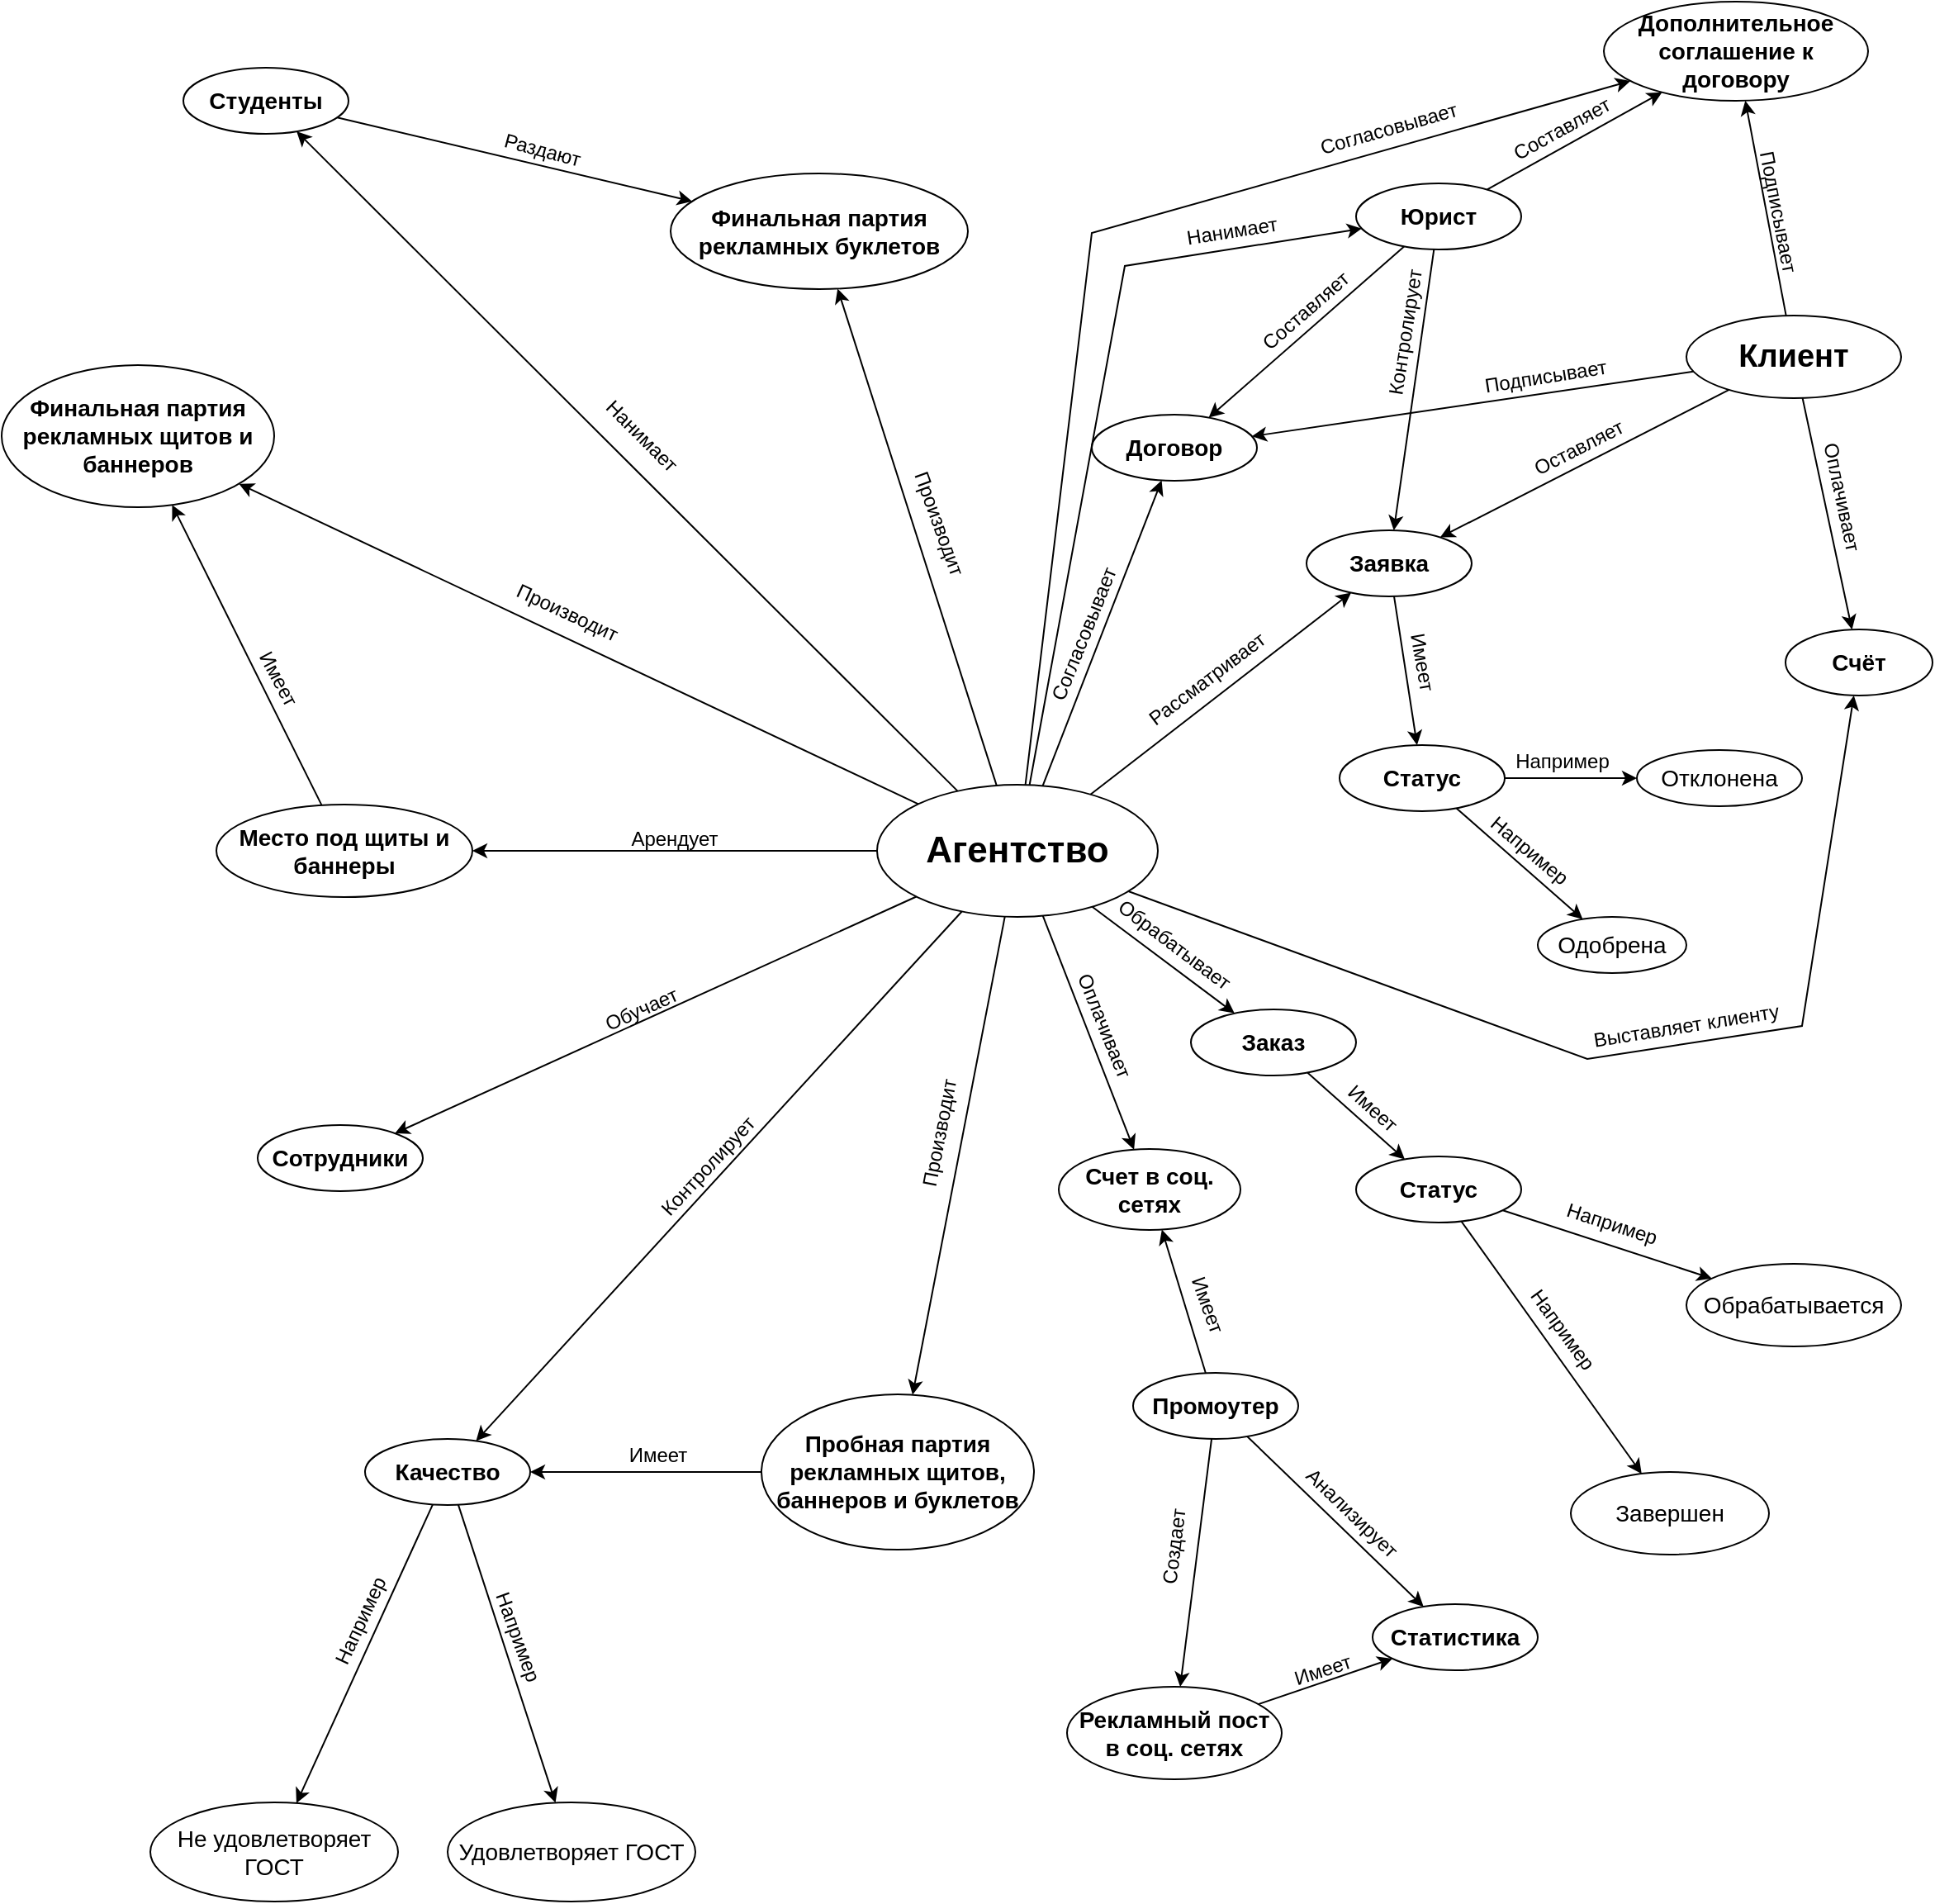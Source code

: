 <mxfile version="24.2.5" type="device">
  <diagram name="Page-1" id="GW7oA3nV-k5ilSyK7HA6">
    <mxGraphModel dx="1438" dy="746" grid="1" gridSize="10" guides="1" tooltips="1" connect="1" arrows="1" fold="1" page="1" pageScale="1" pageWidth="1169" pageHeight="1654" math="0" shadow="0">
      <root>
        <mxCell id="0" />
        <mxCell id="1" parent="0" />
        <mxCell id="Uzyk35j1nbnxZXCuV49e-1" value="&lt;font style=&quot;font-size: 19px;&quot;&gt;Клиент&lt;/font&gt;" style="ellipse;whiteSpace=wrap;html=1;fontStyle=1;fontSize=14;" parent="1" vertex="1">
          <mxGeometry x="1020" y="200" width="130" height="50" as="geometry" />
        </mxCell>
        <mxCell id="Uzyk35j1nbnxZXCuV49e-2" value="&lt;font style=&quot;font-size: 22px;&quot;&gt;Агентство&lt;/font&gt;" style="ellipse;whiteSpace=wrap;html=1;fontStyle=1;fontSize=14;" parent="1" vertex="1">
          <mxGeometry x="530" y="484" width="170" height="80" as="geometry" />
        </mxCell>
        <mxCell id="Uzyk35j1nbnxZXCuV49e-3" value="Юрист" style="ellipse;whiteSpace=wrap;html=1;fontStyle=1;fontSize=14;" parent="1" vertex="1">
          <mxGeometry x="820" y="120" width="100" height="40" as="geometry" />
        </mxCell>
        <mxCell id="Uzyk35j1nbnxZXCuV49e-4" value="Заявка" style="ellipse;whiteSpace=wrap;html=1;fontStyle=1;fontSize=14;" parent="1" vertex="1">
          <mxGeometry x="790" y="330" width="100" height="40" as="geometry" />
        </mxCell>
        <mxCell id="Uzyk35j1nbnxZXCuV49e-5" value="Договор" style="ellipse;whiteSpace=wrap;html=1;fontStyle=1;fontSize=14;" parent="1" vertex="1">
          <mxGeometry x="660" y="260" width="100" height="40" as="geometry" />
        </mxCell>
        <mxCell id="Uzyk35j1nbnxZXCuV49e-6" value="Заказ" style="ellipse;whiteSpace=wrap;html=1;fontStyle=1;fontSize=14;" parent="1" vertex="1">
          <mxGeometry x="720" y="620" width="100" height="40" as="geometry" />
        </mxCell>
        <mxCell id="Uzyk35j1nbnxZXCuV49e-7" value="&lt;font style=&quot;font-size: 14px;&quot;&gt;Рекламный пост&lt;br style=&quot;font-size: 14px;&quot;&gt;в соц. сетях&lt;/font&gt;" style="ellipse;whiteSpace=wrap;html=1;fontStyle=1;fontSize=14;" parent="1" vertex="1">
          <mxGeometry x="645" y="1030" width="130" height="56" as="geometry" />
        </mxCell>
        <mxCell id="Uzyk35j1nbnxZXCuV49e-8" value="&lt;font style=&quot;font-size: 14px;&quot;&gt;Пробная партия рекламных щитов, баннеров и буклетов&lt;/font&gt;" style="ellipse;whiteSpace=wrap;html=1;fontStyle=1;fontSize=14;" parent="1" vertex="1">
          <mxGeometry x="460" y="853" width="165" height="94" as="geometry" />
        </mxCell>
        <mxCell id="Uzyk35j1nbnxZXCuV49e-12" value="&lt;font style=&quot;font-size: 14px;&quot;&gt;Финальная партия рекламных щитов и баннеров&lt;/font&gt;" style="ellipse;whiteSpace=wrap;html=1;fontStyle=1;fontSize=14;" parent="1" vertex="1">
          <mxGeometry y="230" width="165" height="86" as="geometry" />
        </mxCell>
        <mxCell id="Uzyk35j1nbnxZXCuV49e-16" value="Место&amp;nbsp;&lt;span style=&quot;background-color: initial; font-size: 14px;&quot;&gt;под щиты и баннеры&lt;/span&gt;" style="ellipse;whiteSpace=wrap;html=1;fontStyle=1;fontSize=14;" parent="1" vertex="1">
          <mxGeometry x="130" y="496" width="155" height="56" as="geometry" />
        </mxCell>
        <mxCell id="Uzyk35j1nbnxZXCuV49e-18" value="Студенты" style="ellipse;whiteSpace=wrap;html=1;fontStyle=1;fontSize=14;" parent="1" vertex="1">
          <mxGeometry x="110" y="50" width="100" height="40" as="geometry" />
        </mxCell>
        <mxCell id="Uzyk35j1nbnxZXCuV49e-19" value="Дополнительное соглашение к договору" style="ellipse;whiteSpace=wrap;html=1;fontStyle=1;fontSize=14;" parent="1" vertex="1">
          <mxGeometry x="970" y="10" width="160" height="60" as="geometry" />
        </mxCell>
        <mxCell id="Uzyk35j1nbnxZXCuV49e-20" value="Статус" style="ellipse;whiteSpace=wrap;html=1;fontStyle=1;fontSize=14;" parent="1" vertex="1">
          <mxGeometry x="810" y="460" width="100" height="40" as="geometry" />
        </mxCell>
        <mxCell id="Uzyk35j1nbnxZXCuV49e-21" value="Качество" style="ellipse;whiteSpace=wrap;html=1;fontStyle=1;fontSize=14;" parent="1" vertex="1">
          <mxGeometry x="220" y="880" width="100" height="40" as="geometry" />
        </mxCell>
        <mxCell id="Uzyk35j1nbnxZXCuV49e-22" value="&lt;font style=&quot;font-size: 14px;&quot;&gt;Финальная партия рекламных буклетов&lt;/font&gt;" style="ellipse;whiteSpace=wrap;html=1;fontStyle=1;fontSize=14;" parent="1" vertex="1">
          <mxGeometry x="405" y="114" width="180" height="70" as="geometry" />
        </mxCell>
        <mxCell id="Uzyk35j1nbnxZXCuV49e-23" value="Промоутер" style="ellipse;whiteSpace=wrap;html=1;fontStyle=1;fontSize=14;" parent="1" vertex="1">
          <mxGeometry x="685" y="840" width="100" height="40" as="geometry" />
        </mxCell>
        <mxCell id="Uzyk35j1nbnxZXCuV49e-24" value="Счёт" style="ellipse;whiteSpace=wrap;html=1;fontStyle=1;fontSize=14;" parent="1" vertex="1">
          <mxGeometry x="1080" y="390" width="89" height="40" as="geometry" />
        </mxCell>
        <mxCell id="Uzyk35j1nbnxZXCuV49e-28" value="" style="endArrow=classic;html=1;rounded=0;fontStyle=1;fontSize=14;" parent="1" source="Uzyk35j1nbnxZXCuV49e-2" target="Uzyk35j1nbnxZXCuV49e-4" edge="1">
          <mxGeometry width="50" height="50" relative="1" as="geometry">
            <mxPoint x="630" y="514" as="sourcePoint" />
            <mxPoint x="680" y="464" as="targetPoint" />
          </mxGeometry>
        </mxCell>
        <mxCell id="Uzyk35j1nbnxZXCuV49e-29" value="" style="endArrow=classic;html=1;rounded=0;fontStyle=1;fontSize=14;" parent="1" source="Uzyk35j1nbnxZXCuV49e-1" target="Uzyk35j1nbnxZXCuV49e-4" edge="1">
          <mxGeometry width="50" height="50" relative="1" as="geometry">
            <mxPoint x="390" y="248" as="sourcePoint" />
            <mxPoint x="481" y="309" as="targetPoint" />
          </mxGeometry>
        </mxCell>
        <mxCell id="Uzyk35j1nbnxZXCuV49e-30" value="" style="endArrow=classic;html=1;rounded=0;fontStyle=1;fontSize=14;" parent="1" source="Uzyk35j1nbnxZXCuV49e-23" target="Uzyk35j1nbnxZXCuV49e-79" edge="1">
          <mxGeometry width="50" height="50" relative="1" as="geometry">
            <mxPoint x="-280" y="834" as="sourcePoint" />
            <mxPoint x="-420" y="878" as="targetPoint" />
          </mxGeometry>
        </mxCell>
        <mxCell id="Uzyk35j1nbnxZXCuV49e-31" value="" style="endArrow=classic;html=1;rounded=0;fontStyle=1;fontSize=14;" parent="1" source="Uzyk35j1nbnxZXCuV49e-2" target="Uzyk35j1nbnxZXCuV49e-79" edge="1">
          <mxGeometry width="50" height="50" relative="1" as="geometry">
            <mxPoint x="-270" y="844" as="sourcePoint" />
            <mxPoint x="-410" y="888" as="targetPoint" />
          </mxGeometry>
        </mxCell>
        <mxCell id="Uzyk35j1nbnxZXCuV49e-32" value="" style="endArrow=classic;html=1;rounded=0;fontStyle=1;fontSize=14;" parent="1" source="Uzyk35j1nbnxZXCuV49e-2" target="Uzyk35j1nbnxZXCuV49e-8" edge="1">
          <mxGeometry width="50" height="50" relative="1" as="geometry">
            <mxPoint x="-10" y="244" as="sourcePoint" />
            <mxPoint x="-150" y="288" as="targetPoint" />
          </mxGeometry>
        </mxCell>
        <mxCell id="Uzyk35j1nbnxZXCuV49e-33" value="" style="endArrow=classic;html=1;rounded=0;fontStyle=1;fontSize=14;" parent="1" source="Uzyk35j1nbnxZXCuV49e-23" target="Uzyk35j1nbnxZXCuV49e-57" edge="1">
          <mxGeometry width="50" height="50" relative="1" as="geometry">
            <mxPoint x="245" y="410" as="sourcePoint" />
            <mxPoint x="105" y="454" as="targetPoint" />
          </mxGeometry>
        </mxCell>
        <mxCell id="Uzyk35j1nbnxZXCuV49e-34" value="" style="endArrow=classic;html=1;rounded=0;fontStyle=1;fontSize=14;" parent="1" source="Uzyk35j1nbnxZXCuV49e-7" target="Uzyk35j1nbnxZXCuV49e-57" edge="1">
          <mxGeometry width="50" height="50" relative="1" as="geometry">
            <mxPoint x="255" y="420" as="sourcePoint" />
            <mxPoint x="115" y="464" as="targetPoint" />
          </mxGeometry>
        </mxCell>
        <mxCell id="Uzyk35j1nbnxZXCuV49e-35" value="" style="endArrow=classic;html=1;rounded=0;fontStyle=1;fontSize=14;" parent="1" source="Uzyk35j1nbnxZXCuV49e-23" target="Uzyk35j1nbnxZXCuV49e-7" edge="1">
          <mxGeometry width="50" height="50" relative="1" as="geometry">
            <mxPoint x="265" y="430" as="sourcePoint" />
            <mxPoint x="125" y="474" as="targetPoint" />
          </mxGeometry>
        </mxCell>
        <mxCell id="Uzyk35j1nbnxZXCuV49e-36" value="" style="endArrow=classic;html=1;rounded=0;fontStyle=1;fontSize=14;" parent="1" source="Uzyk35j1nbnxZXCuV49e-3" target="Uzyk35j1nbnxZXCuV49e-19" edge="1">
          <mxGeometry width="50" height="50" relative="1" as="geometry">
            <mxPoint x="30" y="14" as="sourcePoint" />
            <mxPoint x="-110" y="58" as="targetPoint" />
          </mxGeometry>
        </mxCell>
        <mxCell id="Uzyk35j1nbnxZXCuV49e-37" value="" style="endArrow=classic;html=1;rounded=0;fontStyle=1;fontSize=14;" parent="1" source="Uzyk35j1nbnxZXCuV49e-2" target="Uzyk35j1nbnxZXCuV49e-6" edge="1">
          <mxGeometry width="50" height="50" relative="1" as="geometry">
            <mxPoint x="870" y="224" as="sourcePoint" />
            <mxPoint x="740" y="258" as="targetPoint" />
          </mxGeometry>
        </mxCell>
        <mxCell id="Uzyk35j1nbnxZXCuV49e-38" value="" style="endArrow=classic;html=1;rounded=0;fontStyle=1;fontSize=14;" parent="1" source="Uzyk35j1nbnxZXCuV49e-4" target="Uzyk35j1nbnxZXCuV49e-20" edge="1">
          <mxGeometry width="50" height="50" relative="1" as="geometry">
            <mxPoint x="800" y="24" as="sourcePoint" />
            <mxPoint x="660" y="68" as="targetPoint" />
          </mxGeometry>
        </mxCell>
        <mxCell id="Uzyk35j1nbnxZXCuV49e-39" value="" style="endArrow=classic;html=1;rounded=0;fontStyle=1;fontSize=14;" parent="1" source="Uzyk35j1nbnxZXCuV49e-2" target="Uzyk35j1nbnxZXCuV49e-5" edge="1">
          <mxGeometry width="50" height="50" relative="1" as="geometry">
            <mxPoint x="350" y="274" as="sourcePoint" />
            <mxPoint x="760" y="278" as="targetPoint" />
          </mxGeometry>
        </mxCell>
        <mxCell id="Uzyk35j1nbnxZXCuV49e-40" value="" style="endArrow=classic;html=1;rounded=0;fontStyle=1;fontSize=14;" parent="1" source="Uzyk35j1nbnxZXCuV49e-3" target="Uzyk35j1nbnxZXCuV49e-5" edge="1">
          <mxGeometry width="50" height="50" relative="1" as="geometry">
            <mxPoint x="820" y="44" as="sourcePoint" />
            <mxPoint x="680" y="88" as="targetPoint" />
          </mxGeometry>
        </mxCell>
        <mxCell id="Uzyk35j1nbnxZXCuV49e-41" value="" style="endArrow=classic;html=1;rounded=0;fontStyle=1;fontSize=14;" parent="1" source="Uzyk35j1nbnxZXCuV49e-3" target="Uzyk35j1nbnxZXCuV49e-4" edge="1">
          <mxGeometry width="50" height="50" relative="1" as="geometry">
            <mxPoint x="830" y="54" as="sourcePoint" />
            <mxPoint x="690" y="98" as="targetPoint" />
          </mxGeometry>
        </mxCell>
        <mxCell id="Uzyk35j1nbnxZXCuV49e-57" value="Статистика" style="ellipse;whiteSpace=wrap;html=1;fontStyle=1;fontSize=14;" parent="1" vertex="1">
          <mxGeometry x="830" y="980" width="100" height="40" as="geometry" />
        </mxCell>
        <mxCell id="Uzyk35j1nbnxZXCuV49e-70" value="" style="endArrow=classic;html=1;rounded=0;fontStyle=1;fontSize=14;" parent="1" source="Uzyk35j1nbnxZXCuV49e-2" target="Uzyk35j1nbnxZXCuV49e-88" edge="1">
          <mxGeometry width="50" height="50" relative="1" as="geometry">
            <mxPoint y="254" as="sourcePoint" />
            <mxPoint x="480" y="170" as="targetPoint" />
          </mxGeometry>
        </mxCell>
        <mxCell id="Uzyk35j1nbnxZXCuV49e-71" value="" style="endArrow=classic;html=1;rounded=0;fontStyle=1;fontSize=14;" parent="1" source="Uzyk35j1nbnxZXCuV49e-8" target="Uzyk35j1nbnxZXCuV49e-21" edge="1">
          <mxGeometry width="50" height="50" relative="1" as="geometry">
            <mxPoint x="77.5" y="2141" as="sourcePoint" />
            <mxPoint x="-62.5" y="2185" as="targetPoint" />
          </mxGeometry>
        </mxCell>
        <mxCell id="Uzyk35j1nbnxZXCuV49e-73" value="" style="endArrow=classic;html=1;rounded=0;fontStyle=1;fontSize=14;" parent="1" source="Uzyk35j1nbnxZXCuV49e-1" target="Uzyk35j1nbnxZXCuV49e-19" edge="1">
          <mxGeometry width="50" height="50" relative="1" as="geometry">
            <mxPoint x="30" y="284" as="sourcePoint" />
            <mxPoint x="520" y="204" as="targetPoint" />
          </mxGeometry>
        </mxCell>
        <mxCell id="Uzyk35j1nbnxZXCuV49e-79" value="Счет в соц. сетях" style="ellipse;whiteSpace=wrap;html=1;fontStyle=1;fontSize=14;" parent="1" vertex="1">
          <mxGeometry x="640" y="704.5" width="110" height="49" as="geometry" />
        </mxCell>
        <mxCell id="Uzyk35j1nbnxZXCuV49e-81" value="" style="endArrow=classic;html=1;rounded=0;fontStyle=1;fontSize=14;" parent="1" source="Uzyk35j1nbnxZXCuV49e-18" target="Uzyk35j1nbnxZXCuV49e-22" edge="1">
          <mxGeometry width="50" height="50" relative="1" as="geometry">
            <mxPoint x="-80" y="-210" as="sourcePoint" />
            <mxPoint x="-220" y="-166" as="targetPoint" />
          </mxGeometry>
        </mxCell>
        <mxCell id="Uzyk35j1nbnxZXCuV49e-82" value="" style="endArrow=classic;html=1;rounded=0;fontStyle=1;fontSize=14;" parent="1" source="Uzyk35j1nbnxZXCuV49e-2" target="Uzyk35j1nbnxZXCuV49e-18" edge="1">
          <mxGeometry width="50" height="50" relative="1" as="geometry">
            <mxPoint x="20" y="274" as="sourcePoint" />
            <mxPoint x="-120" y="318" as="targetPoint" />
          </mxGeometry>
        </mxCell>
        <mxCell id="Uzyk35j1nbnxZXCuV49e-83" value="" style="endArrow=classic;html=1;rounded=0;fontStyle=1;fontSize=14;" parent="1" source="Uzyk35j1nbnxZXCuV49e-16" target="Uzyk35j1nbnxZXCuV49e-12" edge="1">
          <mxGeometry width="50" height="50" relative="1" as="geometry">
            <mxPoint x="40" y="354" as="sourcePoint" />
            <mxPoint x="-100" y="398" as="targetPoint" />
          </mxGeometry>
        </mxCell>
        <mxCell id="Uzyk35j1nbnxZXCuV49e-84" value="" style="endArrow=classic;html=1;rounded=0;fontStyle=1;fontSize=14;" parent="1" source="Uzyk35j1nbnxZXCuV49e-2" target="Uzyk35j1nbnxZXCuV49e-16" edge="1">
          <mxGeometry width="50" height="50" relative="1" as="geometry">
            <mxPoint x="40" y="294" as="sourcePoint" />
            <mxPoint x="-100" y="338" as="targetPoint" />
          </mxGeometry>
        </mxCell>
        <mxCell id="Uzyk35j1nbnxZXCuV49e-85" value="" style="endArrow=classic;html=1;rounded=0;fontStyle=1;fontSize=14;" parent="1" source="Uzyk35j1nbnxZXCuV49e-2" target="Uzyk35j1nbnxZXCuV49e-22" edge="1">
          <mxGeometry width="50" height="50" relative="1" as="geometry">
            <mxPoint x="50" y="304" as="sourcePoint" />
            <mxPoint x="-90" y="348" as="targetPoint" />
          </mxGeometry>
        </mxCell>
        <mxCell id="Uzyk35j1nbnxZXCuV49e-86" value="" style="endArrow=classic;html=1;rounded=0;fontStyle=1;fontSize=14;" parent="1" source="Uzyk35j1nbnxZXCuV49e-2" target="Uzyk35j1nbnxZXCuV49e-12" edge="1">
          <mxGeometry width="50" height="50" relative="1" as="geometry">
            <mxPoint x="60" y="314" as="sourcePoint" />
            <mxPoint x="-80" y="358" as="targetPoint" />
          </mxGeometry>
        </mxCell>
        <mxCell id="Uzyk35j1nbnxZXCuV49e-88" value="Сотрудники" style="ellipse;whiteSpace=wrap;html=1;fontStyle=1;fontSize=14;" parent="1" vertex="1">
          <mxGeometry x="155" y="690" width="100" height="40" as="geometry" />
        </mxCell>
        <mxCell id="Uzyk35j1nbnxZXCuV49e-89" value="" style="endArrow=classic;html=1;rounded=0;fontStyle=1;fontSize=14;" parent="1" source="Uzyk35j1nbnxZXCuV49e-2" target="Uzyk35j1nbnxZXCuV49e-21" edge="1">
          <mxGeometry width="50" height="50" relative="1" as="geometry">
            <mxPoint x="2" y="38.5" as="sourcePoint" />
            <mxPoint x="-90" y="61.5" as="targetPoint" />
          </mxGeometry>
        </mxCell>
        <mxCell id="Uzyk35j1nbnxZXCuV49e-91" value="" style="endArrow=classic;html=1;rounded=0;fontStyle=1;fontSize=14;" parent="1" source="Uzyk35j1nbnxZXCuV49e-99" target="Uzyk35j1nbnxZXCuV49e-97" edge="1">
          <mxGeometry width="50" height="50" relative="1" as="geometry">
            <mxPoint x="219.46" y="-29.69" as="sourcePoint" />
            <mxPoint x="127.46" y="-6.69" as="targetPoint" />
          </mxGeometry>
        </mxCell>
        <mxCell id="Uzyk35j1nbnxZXCuV49e-92" value="" style="endArrow=classic;html=1;rounded=0;fontStyle=1;fontSize=14;" parent="1" source="Uzyk35j1nbnxZXCuV49e-2" target="Uzyk35j1nbnxZXCuV49e-24" edge="1">
          <mxGeometry width="50" height="50" relative="1" as="geometry">
            <mxPoint x="237" y="-83" as="sourcePoint" />
            <mxPoint x="145" y="-60" as="targetPoint" />
            <Array as="points">
              <mxPoint x="960" y="650" />
              <mxPoint x="1090" y="630" />
            </Array>
          </mxGeometry>
        </mxCell>
        <mxCell id="Uzyk35j1nbnxZXCuV49e-93" value="" style="endArrow=classic;html=1;rounded=0;fontStyle=1;fontSize=14;" parent="1" source="Uzyk35j1nbnxZXCuV49e-1" target="Uzyk35j1nbnxZXCuV49e-24" edge="1">
          <mxGeometry width="50" height="50" relative="1" as="geometry">
            <mxPoint x="247" y="-73" as="sourcePoint" />
            <mxPoint x="155" y="-50" as="targetPoint" />
          </mxGeometry>
        </mxCell>
        <mxCell id="Uzyk35j1nbnxZXCuV49e-96" value="&lt;span style=&quot;font-weight: 400;&quot;&gt;Обрабатывается&lt;/span&gt;" style="ellipse;whiteSpace=wrap;html=1;fontStyle=1;fontSize=14;" parent="1" vertex="1">
          <mxGeometry x="1020" y="774" width="130" height="50" as="geometry" />
        </mxCell>
        <mxCell id="Uzyk35j1nbnxZXCuV49e-97" value="&lt;span style=&quot;font-weight: 400;&quot;&gt;Завершен&lt;/span&gt;" style="ellipse;whiteSpace=wrap;html=1;fontStyle=1;fontSize=14;" parent="1" vertex="1">
          <mxGeometry x="950" y="900" width="120" height="50" as="geometry" />
        </mxCell>
        <mxCell id="Uzyk35j1nbnxZXCuV49e-99" value="Статус" style="ellipse;whiteSpace=wrap;html=1;fontStyle=1;fontSize=14;" parent="1" vertex="1">
          <mxGeometry x="820" y="709" width="100" height="40" as="geometry" />
        </mxCell>
        <mxCell id="Uzyk35j1nbnxZXCuV49e-101" value="" style="endArrow=classic;html=1;rounded=0;fontStyle=1;fontSize=14;" parent="1" source="Uzyk35j1nbnxZXCuV49e-6" target="Uzyk35j1nbnxZXCuV49e-99" edge="1">
          <mxGeometry width="50" height="50" relative="1" as="geometry">
            <mxPoint x="800.002" y="700.002" as="sourcePoint" />
            <mxPoint x="172.46" y="46.31" as="targetPoint" />
          </mxGeometry>
        </mxCell>
        <mxCell id="Uzyk35j1nbnxZXCuV49e-102" value="" style="endArrow=classic;html=1;rounded=0;fontStyle=1;fontSize=14;" parent="1" source="Uzyk35j1nbnxZXCuV49e-99" target="Uzyk35j1nbnxZXCuV49e-96" edge="1">
          <mxGeometry width="50" height="50" relative="1" as="geometry">
            <mxPoint x="229.46" y="-19.69" as="sourcePoint" />
            <mxPoint x="137.46" y="3.31" as="targetPoint" />
          </mxGeometry>
        </mxCell>
        <mxCell id="Uzyk35j1nbnxZXCuV49e-103" value="&lt;span style=&quot;font-weight: 400;&quot;&gt;Удовлетворяет ГОСТ&lt;/span&gt;" style="ellipse;whiteSpace=wrap;html=1;fontStyle=1;fontSize=14;" parent="1" vertex="1">
          <mxGeometry x="270" y="1100" width="150" height="60" as="geometry" />
        </mxCell>
        <mxCell id="Uzyk35j1nbnxZXCuV49e-104" value="&lt;span style=&quot;font-weight: 400;&quot;&gt;Не удовлетворяет ГОСТ&lt;/span&gt;" style="ellipse;whiteSpace=wrap;html=1;fontStyle=1;fontSize=14;" parent="1" vertex="1">
          <mxGeometry x="90" y="1100" width="150" height="60" as="geometry" />
        </mxCell>
        <mxCell id="Uzyk35j1nbnxZXCuV49e-109" value="" style="endArrow=classic;html=1;rounded=0;fontStyle=1;fontSize=14;" parent="1" source="Uzyk35j1nbnxZXCuV49e-1" target="Uzyk35j1nbnxZXCuV49e-5" edge="1">
          <mxGeometry width="50" height="50" relative="1" as="geometry">
            <mxPoint x="275" y="-230" as="sourcePoint" />
            <mxPoint x="80" y="-180" as="targetPoint" />
          </mxGeometry>
        </mxCell>
        <mxCell id="Uzyk35j1nbnxZXCuV49e-110" value="" style="endArrow=classic;html=1;rounded=0;fontStyle=1;fontSize=14;" parent="1" source="Uzyk35j1nbnxZXCuV49e-2" target="Uzyk35j1nbnxZXCuV49e-19" edge="1">
          <mxGeometry width="50" height="50" relative="1" as="geometry">
            <mxPoint x="285" y="-220" as="sourcePoint" />
            <mxPoint x="90" y="-170" as="targetPoint" />
            <Array as="points">
              <mxPoint x="660" y="150" />
            </Array>
          </mxGeometry>
        </mxCell>
        <mxCell id="Uzyk35j1nbnxZXCuV49e-111" value="" style="endArrow=classic;html=1;rounded=0;fontStyle=1;fontSize=14;" parent="1" source="Uzyk35j1nbnxZXCuV49e-20" target="Uzyk35j1nbnxZXCuV49e-115" edge="1">
          <mxGeometry width="50" height="50" relative="1" as="geometry">
            <mxPoint x="295" y="-210" as="sourcePoint" />
            <mxPoint x="100" y="-160" as="targetPoint" />
          </mxGeometry>
        </mxCell>
        <mxCell id="Uzyk35j1nbnxZXCuV49e-112" value="" style="endArrow=classic;html=1;rounded=0;fontStyle=1;fontSize=14;" parent="1" source="Uzyk35j1nbnxZXCuV49e-20" target="Uzyk35j1nbnxZXCuV49e-116" edge="1">
          <mxGeometry width="50" height="50" relative="1" as="geometry">
            <mxPoint x="305" y="-200" as="sourcePoint" />
            <mxPoint x="110" y="-150" as="targetPoint" />
          </mxGeometry>
        </mxCell>
        <mxCell id="Uzyk35j1nbnxZXCuV49e-113" value="" style="endArrow=classic;html=1;rounded=0;fontStyle=1;fontSize=14;" parent="1" source="Uzyk35j1nbnxZXCuV49e-21" target="Uzyk35j1nbnxZXCuV49e-103" edge="1">
          <mxGeometry width="50" height="50" relative="1" as="geometry">
            <mxPoint x="422.5" y="1090" as="sourcePoint" />
            <mxPoint x="227.5" y="1140" as="targetPoint" />
          </mxGeometry>
        </mxCell>
        <mxCell id="Uzyk35j1nbnxZXCuV49e-114" value="" style="endArrow=classic;html=1;rounded=0;fontStyle=1;fontSize=14;" parent="1" source="Uzyk35j1nbnxZXCuV49e-21" target="Uzyk35j1nbnxZXCuV49e-104" edge="1">
          <mxGeometry width="50" height="50" relative="1" as="geometry">
            <mxPoint x="432.5" y="1100" as="sourcePoint" />
            <mxPoint x="237.5" y="1150" as="targetPoint" />
          </mxGeometry>
        </mxCell>
        <mxCell id="Uzyk35j1nbnxZXCuV49e-115" value="&lt;span style=&quot;font-weight: 400;&quot;&gt;Отклонена&lt;/span&gt;" style="ellipse;whiteSpace=wrap;html=1;fontStyle=1;fontSize=14;" parent="1" vertex="1">
          <mxGeometry x="990" y="463" width="100" height="34" as="geometry" />
        </mxCell>
        <mxCell id="Uzyk35j1nbnxZXCuV49e-116" value="&lt;span style=&quot;font-weight: 400;&quot;&gt;Одобрена&lt;/span&gt;" style="ellipse;whiteSpace=wrap;html=1;fontStyle=1;fontSize=14;" parent="1" vertex="1">
          <mxGeometry x="930" y="564" width="90" height="34" as="geometry" />
        </mxCell>
        <mxCell id="pxbbBDP-Z8C4rLrSb89k-2" value="Производит" style="text;html=1;align=center;verticalAlign=middle;whiteSpace=wrap;rounded=0;rotation=70;" parent="1" vertex="1">
          <mxGeometry x="510" y="316" width="115" height="20" as="geometry" />
        </mxCell>
        <mxCell id="pxbbBDP-Z8C4rLrSb89k-3" value="Производит" style="text;html=1;align=center;verticalAlign=middle;whiteSpace=wrap;rounded=0;rotation=25;" parent="1" vertex="1">
          <mxGeometry x="285" y="370" width="115" height="20" as="geometry" />
        </mxCell>
        <mxCell id="pxbbBDP-Z8C4rLrSb89k-4" value="Нанимает" style="text;html=1;align=center;verticalAlign=middle;whiteSpace=wrap;rounded=0;rotation=45;" parent="1" vertex="1">
          <mxGeometry x="330" y="263" width="115" height="20" as="geometry" />
        </mxCell>
        <mxCell id="pxbbBDP-Z8C4rLrSb89k-5" value="Раздают" style="text;html=1;align=center;verticalAlign=middle;whiteSpace=wrap;rounded=0;rotation=15;" parent="1" vertex="1">
          <mxGeometry x="270" y="90" width="115" height="20" as="geometry" />
        </mxCell>
        <mxCell id="pxbbBDP-Z8C4rLrSb89k-7" value="Имеет" style="text;html=1;align=center;verticalAlign=middle;whiteSpace=wrap;rounded=0;rotation=62;" parent="1" vertex="1">
          <mxGeometry x="110" y="410" width="115" height="20" as="geometry" />
        </mxCell>
        <mxCell id="SRP_0RoNrgJV5vV0qsMc-1" value="Арендует" style="text;html=1;align=center;verticalAlign=middle;whiteSpace=wrap;rounded=0;rotation=0;" parent="1" vertex="1">
          <mxGeometry x="350" y="507" width="115" height="20" as="geometry" />
        </mxCell>
        <mxCell id="SRP_0RoNrgJV5vV0qsMc-2" value="Обучает" style="text;html=1;align=center;verticalAlign=middle;whiteSpace=wrap;rounded=0;rotation=-24;" parent="1" vertex="1">
          <mxGeometry x="330" y="610" width="115" height="20" as="geometry" />
        </mxCell>
        <mxCell id="SRP_0RoNrgJV5vV0qsMc-3" value="Контролирует" style="text;html=1;align=center;verticalAlign=middle;whiteSpace=wrap;rounded=0;rotation=-47;" parent="1" vertex="1">
          <mxGeometry x="370" y="704.5" width="115" height="20" as="geometry" />
        </mxCell>
        <mxCell id="SRP_0RoNrgJV5vV0qsMc-4" value="Например" style="text;html=1;align=center;verticalAlign=middle;whiteSpace=wrap;rounded=0;rotation=-65;" parent="1" vertex="1">
          <mxGeometry x="160" y="980" width="115" height="20" as="geometry" />
        </mxCell>
        <mxCell id="SRP_0RoNrgJV5vV0qsMc-5" value="Например" style="text;html=1;align=center;verticalAlign=middle;whiteSpace=wrap;rounded=0;rotation=70;" parent="1" vertex="1">
          <mxGeometry x="255" y="990" width="115" height="20" as="geometry" />
        </mxCell>
        <mxCell id="SRP_0RoNrgJV5vV0qsMc-6" value="Имеет" style="text;html=1;align=center;verticalAlign=middle;whiteSpace=wrap;rounded=0;rotation=0;" parent="1" vertex="1">
          <mxGeometry x="340" y="880" width="115" height="20" as="geometry" />
        </mxCell>
        <mxCell id="SRP_0RoNrgJV5vV0qsMc-7" value="Производит" style="text;html=1;align=center;verticalAlign=middle;whiteSpace=wrap;rounded=0;rotation=-79;" parent="1" vertex="1">
          <mxGeometry x="510" y="684.5" width="115" height="20" as="geometry" />
        </mxCell>
        <mxCell id="SRP_0RoNrgJV5vV0qsMc-9" value="Оплачивает" style="text;html=1;align=center;verticalAlign=middle;whiteSpace=wrap;rounded=0;rotation=68;" parent="1" vertex="1">
          <mxGeometry x="610" y="620" width="115" height="20" as="geometry" />
        </mxCell>
        <mxCell id="SRP_0RoNrgJV5vV0qsMc-10" value="Имеет" style="text;html=1;align=center;verticalAlign=middle;whiteSpace=wrap;rounded=0;rotation=70;" parent="1" vertex="1">
          <mxGeometry x="700" y="789" width="60" height="20" as="geometry" />
        </mxCell>
        <mxCell id="SRP_0RoNrgJV5vV0qsMc-11" value="Анализирует" style="text;html=1;align=center;verticalAlign=middle;whiteSpace=wrap;rounded=0;rotation=44;" parent="1" vertex="1">
          <mxGeometry x="770" y="915" width="95" height="20" as="geometry" />
        </mxCell>
        <mxCell id="SRP_0RoNrgJV5vV0qsMc-12" value="Имеет" style="text;html=1;align=center;verticalAlign=middle;whiteSpace=wrap;rounded=0;rotation=-18;" parent="1" vertex="1">
          <mxGeometry x="770" y="1010" width="60" height="20" as="geometry" />
        </mxCell>
        <mxCell id="SRP_0RoNrgJV5vV0qsMc-13" value="Создает" style="text;html=1;align=center;verticalAlign=middle;whiteSpace=wrap;rounded=0;rotation=-83;" parent="1" vertex="1">
          <mxGeometry x="670" y="935" width="80" height="20" as="geometry" />
        </mxCell>
        <mxCell id="SRP_0RoNrgJV5vV0qsMc-15" value="Например" style="text;html=1;align=center;verticalAlign=middle;whiteSpace=wrap;rounded=0;rotation=0;" parent="1" vertex="1">
          <mxGeometry x="910" y="460" width="70" height="20" as="geometry" />
        </mxCell>
        <mxCell id="SRP_0RoNrgJV5vV0qsMc-16" value="Например" style="text;html=1;align=center;verticalAlign=middle;whiteSpace=wrap;rounded=0;rotation=40;" parent="1" vertex="1">
          <mxGeometry x="890" y="514" width="70" height="20" as="geometry" />
        </mxCell>
        <mxCell id="SRP_0RoNrgJV5vV0qsMc-17" value="Имеет" style="text;html=1;align=center;verticalAlign=middle;whiteSpace=wrap;rounded=0;rotation=80;" parent="1" vertex="1">
          <mxGeometry x="830" y="400" width="60" height="20" as="geometry" />
        </mxCell>
        <mxCell id="SRP_0RoNrgJV5vV0qsMc-18" value="Обрабатывает" style="text;html=1;align=center;verticalAlign=middle;whiteSpace=wrap;rounded=0;rotation=37;" parent="1" vertex="1">
          <mxGeometry x="670" y="571" width="80" height="20" as="geometry" />
        </mxCell>
        <mxCell id="SRP_0RoNrgJV5vV0qsMc-20" value="Имеет" style="text;html=1;align=center;verticalAlign=middle;whiteSpace=wrap;rounded=0;rotation=42;" parent="1" vertex="1">
          <mxGeometry x="810" y="670" width="40" height="20" as="geometry" />
        </mxCell>
        <mxCell id="SRP_0RoNrgJV5vV0qsMc-21" value="Например" style="text;html=1;align=center;verticalAlign=middle;whiteSpace=wrap;rounded=0;rotation=54;" parent="1" vertex="1">
          <mxGeometry x="910" y="804" width="70" height="20" as="geometry" />
        </mxCell>
        <mxCell id="SRP_0RoNrgJV5vV0qsMc-22" value="Например" style="text;html=1;align=center;verticalAlign=middle;whiteSpace=wrap;rounded=0;rotation=18;" parent="1" vertex="1">
          <mxGeometry x="940" y="740" width="70" height="20" as="geometry" />
        </mxCell>
        <mxCell id="SRP_0RoNrgJV5vV0qsMc-23" value="Рассматривает" style="text;html=1;align=center;verticalAlign=middle;whiteSpace=wrap;rounded=0;rotation=-37;" parent="1" vertex="1">
          <mxGeometry x="680" y="410" width="100" height="20" as="geometry" />
        </mxCell>
        <mxCell id="SRP_0RoNrgJV5vV0qsMc-24" value="Выставляет клиенту" style="text;html=1;align=center;verticalAlign=middle;whiteSpace=wrap;rounded=0;rotation=-9;" parent="1" vertex="1">
          <mxGeometry x="960" y="620" width="120" height="20" as="geometry" />
        </mxCell>
        <mxCell id="SRP_0RoNrgJV5vV0qsMc-25" value="Оплачивает" style="text;html=1;align=center;verticalAlign=middle;whiteSpace=wrap;rounded=0;rotation=78;" parent="1" vertex="1">
          <mxGeometry x="1059" y="300" width="110" height="20" as="geometry" />
        </mxCell>
        <mxCell id="SRP_0RoNrgJV5vV0qsMc-26" value="Оставляет" style="text;html=1;align=center;verticalAlign=middle;whiteSpace=wrap;rounded=0;rotation=-27;" parent="1" vertex="1">
          <mxGeometry x="920" y="270" width="70" height="20" as="geometry" />
        </mxCell>
        <mxCell id="SRP_0RoNrgJV5vV0qsMc-27" value="Контролирует" style="text;html=1;align=center;verticalAlign=middle;whiteSpace=wrap;rounded=0;rotation=-81;" parent="1" vertex="1">
          <mxGeometry x="810" y="200.0" width="80" height="20" as="geometry" />
        </mxCell>
        <mxCell id="SRP_0RoNrgJV5vV0qsMc-28" value="Составляет" style="text;html=1;align=center;verticalAlign=middle;whiteSpace=wrap;rounded=0;rotation=-41;" parent="1" vertex="1">
          <mxGeometry x="750" y="190.0" width="80" height="14.95" as="geometry" />
        </mxCell>
        <mxCell id="SRP_0RoNrgJV5vV0qsMc-29" value="Составляет" style="text;html=1;align=center;verticalAlign=middle;whiteSpace=wrap;rounded=0;rotation=-29;" parent="1" vertex="1">
          <mxGeometry x="905" y="80.0" width="80" height="14.95" as="geometry" />
        </mxCell>
        <mxCell id="SRP_0RoNrgJV5vV0qsMc-31" value="Согласовывает" style="text;html=1;align=center;verticalAlign=middle;whiteSpace=wrap;rounded=0;rotation=-68;" parent="1" vertex="1">
          <mxGeometry x="610" y="385.05" width="90" height="14.95" as="geometry" />
        </mxCell>
        <mxCell id="SRP_0RoNrgJV5vV0qsMc-32" value="Согласовывает" style="text;html=1;align=center;verticalAlign=middle;whiteSpace=wrap;rounded=0;rotation=-16;" parent="1" vertex="1">
          <mxGeometry x="795" y="80.0" width="90" height="14.95" as="geometry" />
        </mxCell>
        <mxCell id="SRP_0RoNrgJV5vV0qsMc-33" value="Подписывает" style="text;html=1;align=center;verticalAlign=middle;whiteSpace=wrap;rounded=0;rotation=-9;" parent="1" vertex="1">
          <mxGeometry x="890" y="230.0" width="90" height="14.95" as="geometry" />
        </mxCell>
        <mxCell id="SRP_0RoNrgJV5vV0qsMc-34" value="Подписывает" style="text;html=1;align=center;verticalAlign=middle;whiteSpace=wrap;rounded=0;rotation=79;" parent="1" vertex="1">
          <mxGeometry x="1030" y="130.0" width="90" height="14.95" as="geometry" />
        </mxCell>
        <mxCell id="lNEfe4x9urZN3HwiBENS-1" value="" style="endArrow=classic;html=1;rounded=0;fontStyle=1;fontSize=14;" edge="1" parent="1" source="Uzyk35j1nbnxZXCuV49e-2" target="Uzyk35j1nbnxZXCuV49e-3">
          <mxGeometry width="50" height="50" relative="1" as="geometry">
            <mxPoint x="730" y="338.222" as="sourcePoint" />
            <mxPoint x="712" y="310" as="targetPoint" />
            <Array as="points">
              <mxPoint x="680" y="170" />
            </Array>
          </mxGeometry>
        </mxCell>
        <mxCell id="lNEfe4x9urZN3HwiBENS-2" value="Нанимает" style="text;html=1;align=center;verticalAlign=middle;whiteSpace=wrap;rounded=0;rotation=-9;" vertex="1" parent="1">
          <mxGeometry x="705" y="141.52" width="80" height="14.95" as="geometry" />
        </mxCell>
      </root>
    </mxGraphModel>
  </diagram>
</mxfile>
